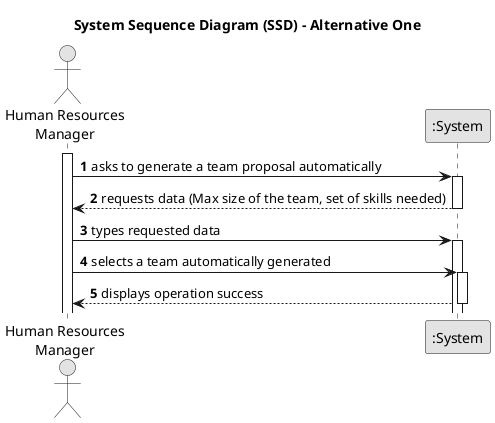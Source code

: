 @startuml
skinparam monochrome true
skinparam packageStyle rectangle
skinparam shadowing false

title System Sequence Diagram (SSD) - Alternative One

autonumber

actor "Human Resources\nManager" as Employee
participant ":System" as System

activate Employee

    Employee -> System : asks to generate a team proposal automatically
    activate System

        System --> Employee : requests data (Max size of the team, set of skills needed)
    deactivate System

    Employee -> System : types requested data
    activate System

    Employee -> System : selects a team automatically generated
    activate System

        System --> Employee : displays operation success
    deactivate System

@enduml